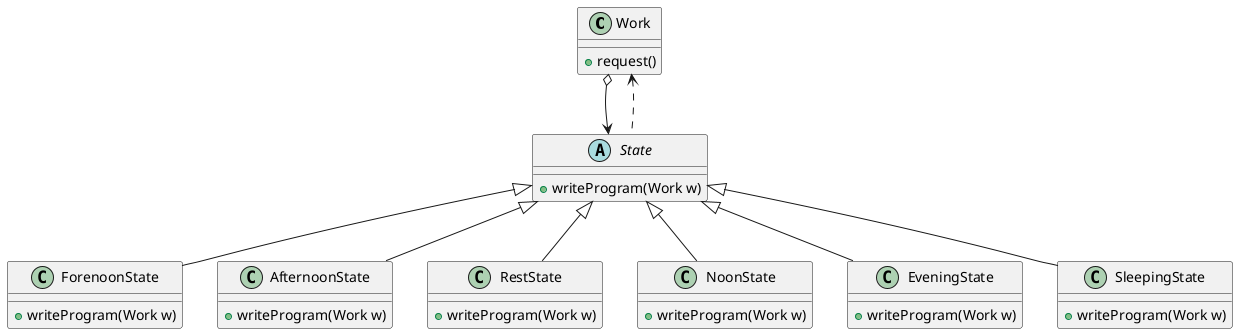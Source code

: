 @startuml

class Work{
    + request()
}

abstract State{
    + writeProgram(Work w)
}

Work o--> State
Work <.. State

class ForenoonState{
    + writeProgram(Work w)
}

class AfternoonState{
    + writeProgram(Work w)
}

class RestState{
    + writeProgram(Work w)
}

class NoonState{
    + writeProgram(Work w)
}

class EveningState{
    + writeProgram(Work w)
}

class SleepingState{
    + writeProgram(Work w)
}

State <|-- ForenoonState
State <|-- AfternoonState
State <|-- RestState
State <|-- NoonState
State <|-- EveningState
State <|-- SleepingState

@enduml